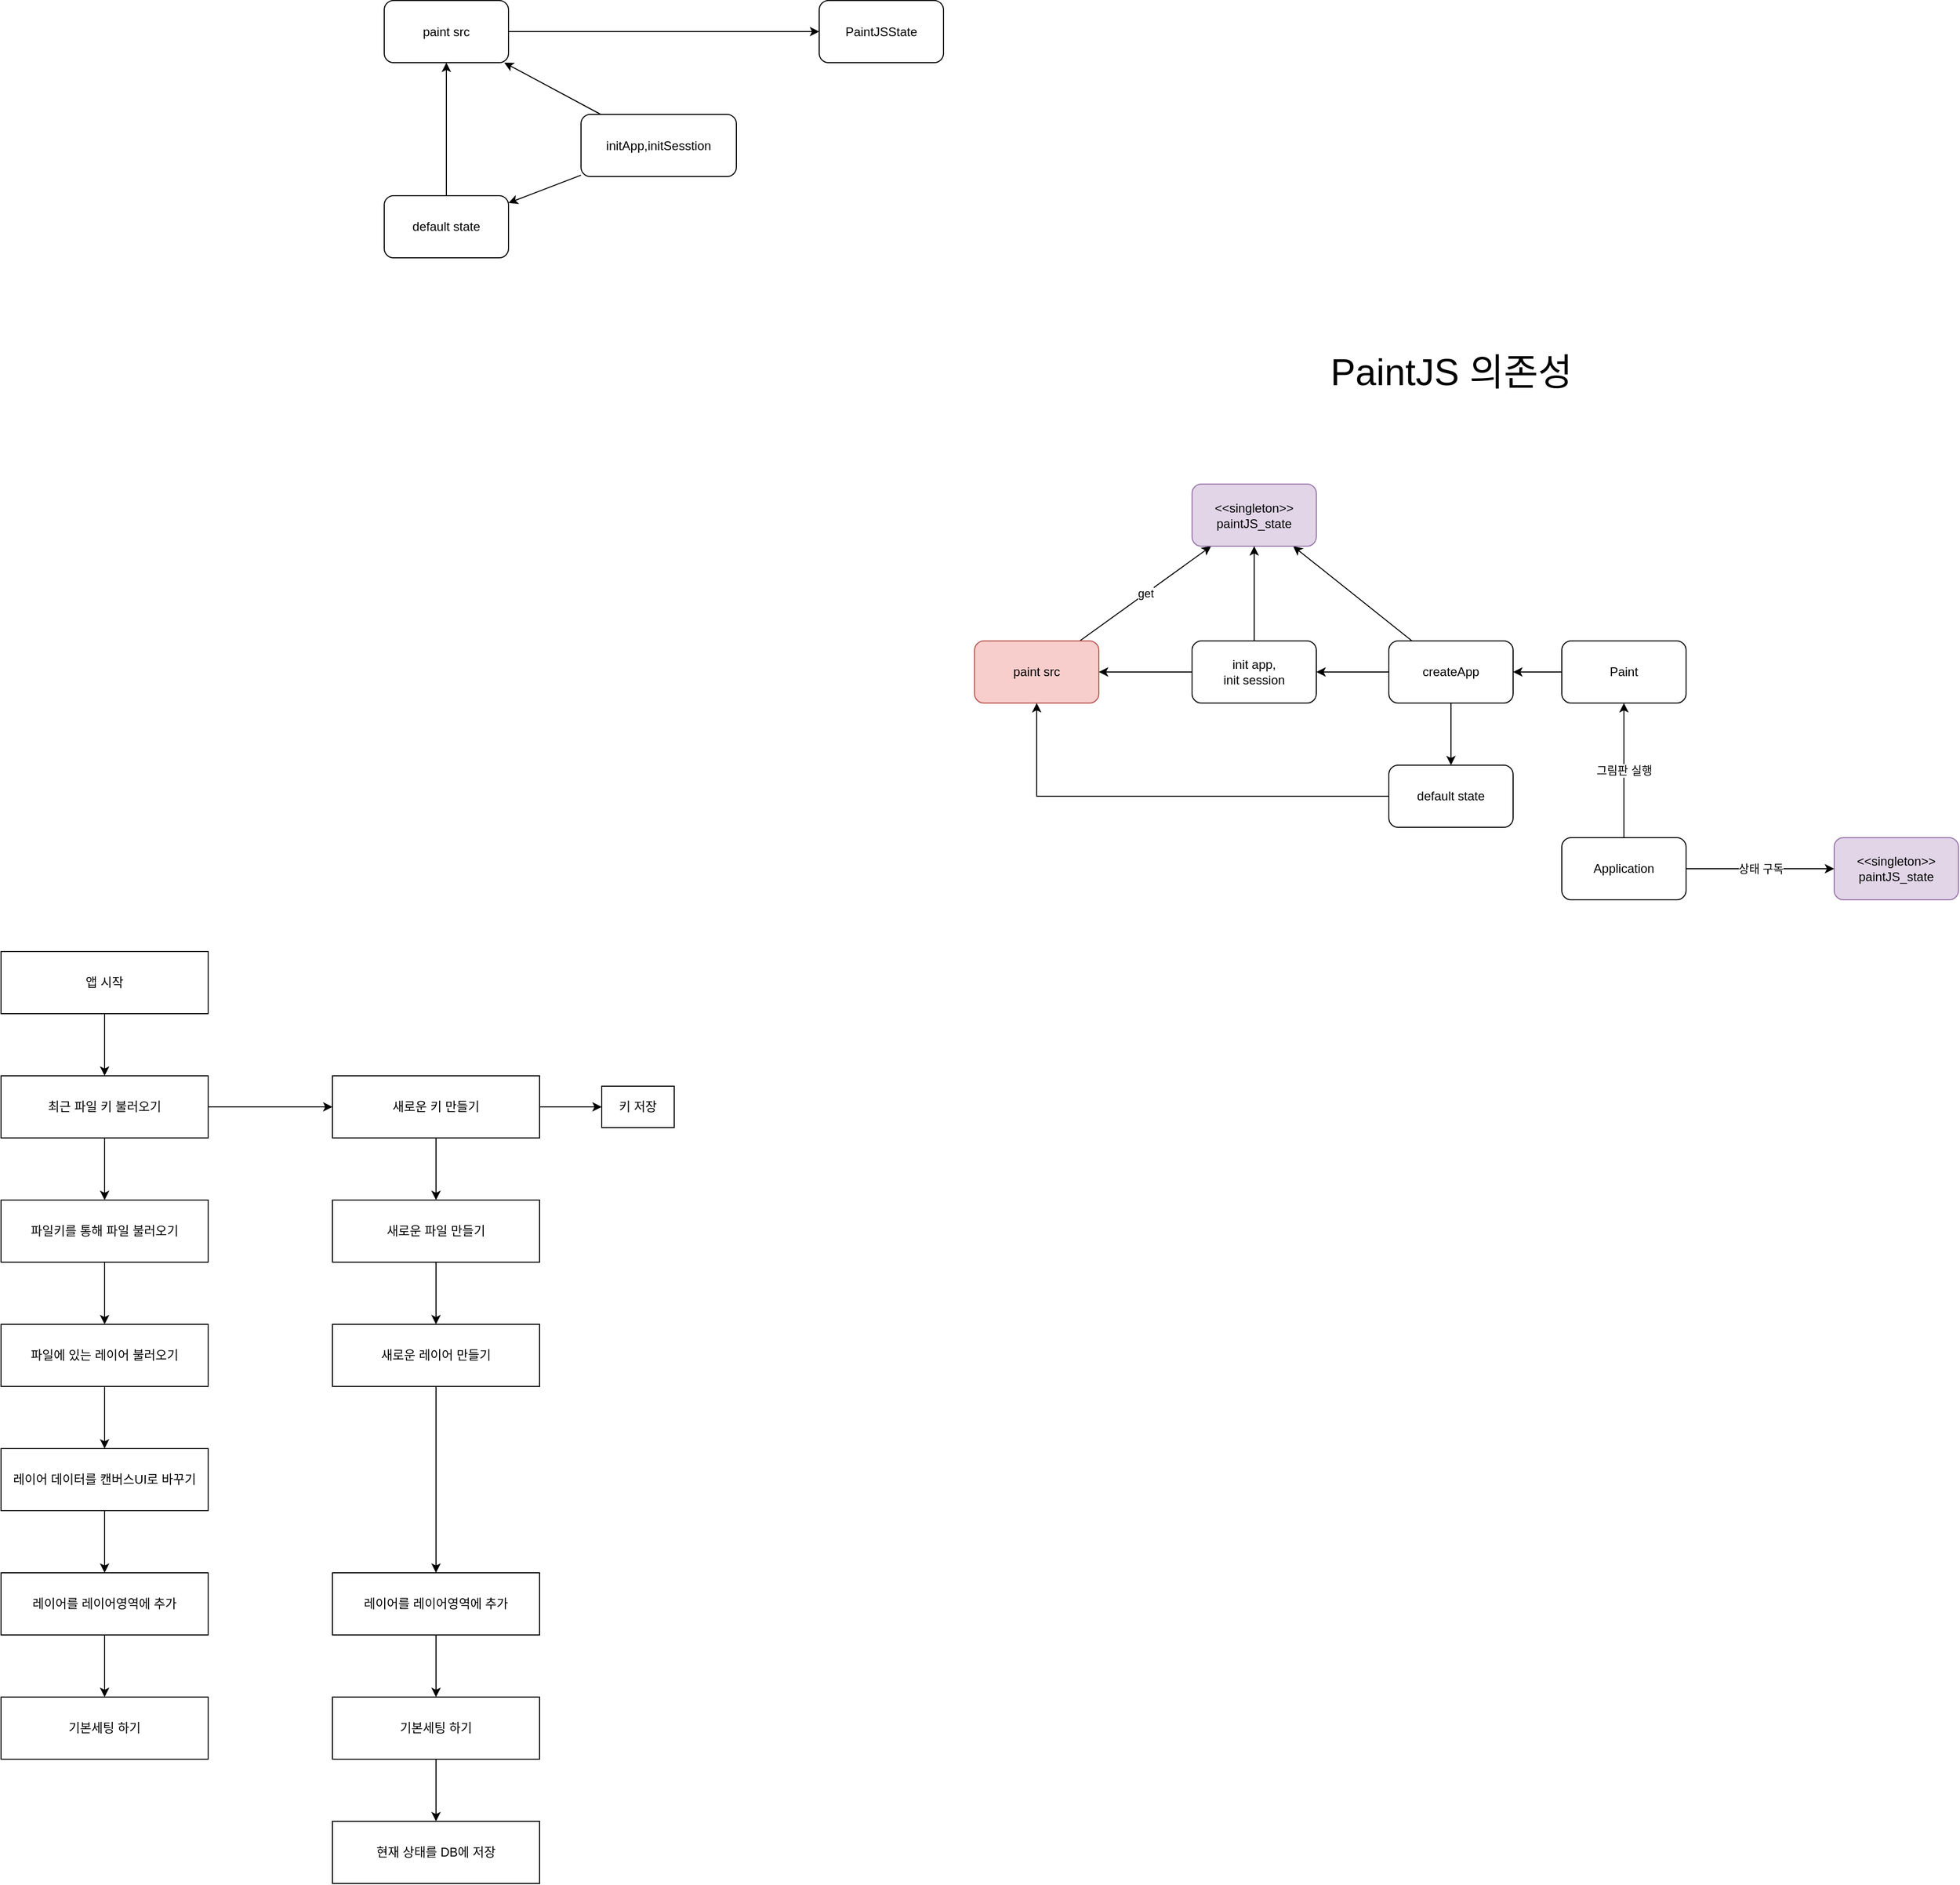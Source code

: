 <mxfile version="26.0.4">
  <diagram name="페이지-1" id="R6UscsuwygDOBOQ2WdLZ">
    <mxGraphModel dx="2336" dy="785" grid="1" gridSize="10" guides="1" tooltips="1" connect="1" arrows="1" fold="1" page="1" pageScale="1" pageWidth="827" pageHeight="1169" math="0" shadow="0">
      <root>
        <mxCell id="0" />
        <mxCell id="1" parent="0" />
        <mxCell id="ijIBmjhym2byQwiykt7W-40" value="PaintJSState" style="rounded=1;whiteSpace=wrap;html=1;" parent="1" vertex="1">
          <mxGeometry x="-10" y="41.5" width="120" height="60" as="geometry" />
        </mxCell>
        <mxCell id="ijIBmjhym2byQwiykt7W-41" style="edgeStyle=orthogonalEdgeStyle;rounded=0;orthogonalLoop=1;jettySize=auto;html=1;" parent="1" source="ijIBmjhym2byQwiykt7W-42" target="ijIBmjhym2byQwiykt7W-40" edge="1">
          <mxGeometry relative="1" as="geometry" />
        </mxCell>
        <mxCell id="ijIBmjhym2byQwiykt7W-42" value="paint src" style="rounded=1;whiteSpace=wrap;html=1;" parent="1" vertex="1">
          <mxGeometry x="-430" y="41.5" width="120" height="60" as="geometry" />
        </mxCell>
        <mxCell id="ijIBmjhym2byQwiykt7W-43" style="edgeStyle=orthogonalEdgeStyle;rounded=0;orthogonalLoop=1;jettySize=auto;html=1;" parent="1" source="ijIBmjhym2byQwiykt7W-47" target="ijIBmjhym2byQwiykt7W-42" edge="1">
          <mxGeometry relative="1" as="geometry">
            <mxPoint x="-370" y="231.5" as="sourcePoint" />
          </mxGeometry>
        </mxCell>
        <mxCell id="ijIBmjhym2byQwiykt7W-44" style="rounded=0;orthogonalLoop=1;jettySize=auto;html=1;" parent="1" source="ijIBmjhym2byQwiykt7W-46" target="ijIBmjhym2byQwiykt7W-42" edge="1">
          <mxGeometry relative="1" as="geometry" />
        </mxCell>
        <mxCell id="ijIBmjhym2byQwiykt7W-45" style="rounded=0;orthogonalLoop=1;jettySize=auto;html=1;" parent="1" source="ijIBmjhym2byQwiykt7W-46" target="ijIBmjhym2byQwiykt7W-47" edge="1">
          <mxGeometry relative="1" as="geometry">
            <mxPoint x="-310" y="238.5" as="targetPoint" />
          </mxGeometry>
        </mxCell>
        <mxCell id="ijIBmjhym2byQwiykt7W-46" value="initApp,initSesstion" style="rounded=1;whiteSpace=wrap;html=1;" parent="1" vertex="1">
          <mxGeometry x="-240" y="151.5" width="150" height="60" as="geometry" />
        </mxCell>
        <mxCell id="ijIBmjhym2byQwiykt7W-47" value="default state" style="rounded=1;whiteSpace=wrap;html=1;" parent="1" vertex="1">
          <mxGeometry x="-430" y="230" width="120" height="60" as="geometry" />
        </mxCell>
        <mxCell id="ijIBmjhym2byQwiykt7W-90" style="edgeStyle=orthogonalEdgeStyle;rounded=0;orthogonalLoop=1;jettySize=auto;html=1;" parent="1" source="ijIBmjhym2byQwiykt7W-66" target="ijIBmjhym2byQwiykt7W-89" edge="1">
          <mxGeometry relative="1" as="geometry" />
        </mxCell>
        <mxCell id="ijIBmjhym2byQwiykt7W-66" value="Paint" style="rounded=1;whiteSpace=wrap;html=1;" parent="1" vertex="1">
          <mxGeometry x="707" y="660" width="120" height="60" as="geometry" />
        </mxCell>
        <mxCell id="ijIBmjhym2byQwiykt7W-120" value="get" style="rounded=0;orthogonalLoop=1;jettySize=auto;html=1;" parent="1" source="ijIBmjhym2byQwiykt7W-88" target="ijIBmjhym2byQwiykt7W-112" edge="1">
          <mxGeometry relative="1" as="geometry" />
        </mxCell>
        <mxCell id="ijIBmjhym2byQwiykt7W-88" value="paint src" style="rounded=1;whiteSpace=wrap;html=1;fillColor=#f8cecc;strokeColor=#b85450;" parent="1" vertex="1">
          <mxGeometry x="140" y="660" width="120" height="60" as="geometry" />
        </mxCell>
        <mxCell id="ijIBmjhym2byQwiykt7W-91" style="edgeStyle=orthogonalEdgeStyle;rounded=0;orthogonalLoop=1;jettySize=auto;html=1;" parent="1" source="ijIBmjhym2byQwiykt7W-89" target="XYFyysq1rzf5MoELiQKB-8" edge="1">
          <mxGeometry relative="1" as="geometry">
            <mxPoint x="540" y="790" as="targetPoint" />
          </mxGeometry>
        </mxCell>
        <mxCell id="ijIBmjhym2byQwiykt7W-115" value="" style="rounded=0;orthogonalLoop=1;jettySize=auto;html=1;" parent="1" source="ijIBmjhym2byQwiykt7W-89" target="ijIBmjhym2byQwiykt7W-112" edge="1">
          <mxGeometry relative="1" as="geometry" />
        </mxCell>
        <mxCell id="ijIBmjhym2byQwiykt7W-89" value="createApp" style="rounded=1;whiteSpace=wrap;html=1;" parent="1" vertex="1">
          <mxGeometry x="540" y="660" width="120" height="60" as="geometry" />
        </mxCell>
        <mxCell id="ijIBmjhym2byQwiykt7W-110" value="&amp;lt;&amp;lt;singleton&amp;gt;&amp;gt;&lt;br&gt;paintJS_state" style="rounded=1;whiteSpace=wrap;html=1;fillColor=#e1d5e7;strokeColor=#9673a6;" parent="1" vertex="1">
          <mxGeometry x="970" y="850" width="120" height="60" as="geometry" />
        </mxCell>
        <mxCell id="ijIBmjhym2byQwiykt7W-112" value="&amp;lt;&amp;lt;singleton&amp;gt;&amp;gt;&lt;br&gt;paintJS_state" style="rounded=1;whiteSpace=wrap;html=1;fillColor=#e1d5e7;strokeColor=#9673a6;" parent="1" vertex="1">
          <mxGeometry x="350" y="508.5" width="120" height="60" as="geometry" />
        </mxCell>
        <mxCell id="ijIBmjhym2byQwiykt7W-128" style="rounded=0;orthogonalLoop=1;jettySize=auto;html=1;" parent="1" source="ijIBmjhym2byQwiykt7W-89" target="ijIBmjhym2byQwiykt7W-134" edge="1">
          <mxGeometry relative="1" as="geometry">
            <mxPoint x="670" y="914.029" as="targetPoint" />
            <mxPoint x="600" y="508.5" as="sourcePoint" />
          </mxGeometry>
        </mxCell>
        <mxCell id="XYFyysq1rzf5MoELiQKB-12" style="edgeStyle=orthogonalEdgeStyle;rounded=0;orthogonalLoop=1;jettySize=auto;html=1;" parent="1" source="ijIBmjhym2byQwiykt7W-134" target="ijIBmjhym2byQwiykt7W-88" edge="1">
          <mxGeometry relative="1" as="geometry" />
        </mxCell>
        <mxCell id="ijIBmjhym2byQwiykt7W-134" value="default state" style="rounded=1;whiteSpace=wrap;html=1;" parent="1" vertex="1">
          <mxGeometry x="540" y="780" width="120" height="60" as="geometry" />
        </mxCell>
        <mxCell id="XYFyysq1rzf5MoELiQKB-6" value="상태 구독" style="edgeStyle=orthogonalEdgeStyle;rounded=0;orthogonalLoop=1;jettySize=auto;html=1;" parent="1" source="XYFyysq1rzf5MoELiQKB-2" target="ijIBmjhym2byQwiykt7W-110" edge="1">
          <mxGeometry relative="1" as="geometry" />
        </mxCell>
        <mxCell id="XYFyysq1rzf5MoELiQKB-7" value="그림판 실행" style="edgeStyle=orthogonalEdgeStyle;rounded=0;orthogonalLoop=1;jettySize=auto;html=1;" parent="1" source="XYFyysq1rzf5MoELiQKB-2" target="ijIBmjhym2byQwiykt7W-66" edge="1">
          <mxGeometry relative="1" as="geometry" />
        </mxCell>
        <mxCell id="XYFyysq1rzf5MoELiQKB-2" value="Application" style="rounded=1;whiteSpace=wrap;html=1;" parent="1" vertex="1">
          <mxGeometry x="707" y="850" width="120" height="60" as="geometry" />
        </mxCell>
        <mxCell id="XYFyysq1rzf5MoELiQKB-9" style="edgeStyle=orthogonalEdgeStyle;rounded=0;orthogonalLoop=1;jettySize=auto;html=1;" parent="1" source="XYFyysq1rzf5MoELiQKB-8" target="ijIBmjhym2byQwiykt7W-88" edge="1">
          <mxGeometry relative="1" as="geometry" />
        </mxCell>
        <mxCell id="XYFyysq1rzf5MoELiQKB-10" style="edgeStyle=orthogonalEdgeStyle;rounded=0;orthogonalLoop=1;jettySize=auto;html=1;" parent="1" source="XYFyysq1rzf5MoELiQKB-8" target="ijIBmjhym2byQwiykt7W-112" edge="1">
          <mxGeometry relative="1" as="geometry" />
        </mxCell>
        <mxCell id="XYFyysq1rzf5MoELiQKB-8" value="init app,&lt;div&gt;init session&lt;/div&gt;" style="rounded=1;whiteSpace=wrap;html=1;" parent="1" vertex="1">
          <mxGeometry x="350" y="660" width="120" height="60" as="geometry" />
        </mxCell>
        <mxCell id="XYFyysq1rzf5MoELiQKB-11" value="&lt;font style=&quot;font-size: 36px;&quot;&gt;PaintJS 의존성&lt;/font&gt;" style="text;html=1;align=center;verticalAlign=middle;resizable=0;points=[];autosize=1;strokeColor=none;fillColor=none;" parent="1" vertex="1">
          <mxGeometry x="465" y="370" width="270" height="60" as="geometry" />
        </mxCell>
        <mxCell id="AAlg2MMWl-rsjKI6dOD7-21" style="edgeStyle=orthogonalEdgeStyle;rounded=0;orthogonalLoop=1;jettySize=auto;html=1;" edge="1" parent="1" source="AAlg2MMWl-rsjKI6dOD7-1" target="AAlg2MMWl-rsjKI6dOD7-2">
          <mxGeometry relative="1" as="geometry" />
        </mxCell>
        <mxCell id="AAlg2MMWl-rsjKI6dOD7-1" value="앱 시작" style="rounded=0;whiteSpace=wrap;html=1;" vertex="1" parent="1">
          <mxGeometry x="-800" y="960" width="200" height="60" as="geometry" />
        </mxCell>
        <mxCell id="AAlg2MMWl-rsjKI6dOD7-6" style="edgeStyle=orthogonalEdgeStyle;rounded=0;orthogonalLoop=1;jettySize=auto;html=1;" edge="1" parent="1" source="AAlg2MMWl-rsjKI6dOD7-2" target="AAlg2MMWl-rsjKI6dOD7-3">
          <mxGeometry relative="1" as="geometry" />
        </mxCell>
        <mxCell id="AAlg2MMWl-rsjKI6dOD7-10" style="edgeStyle=orthogonalEdgeStyle;rounded=0;orthogonalLoop=1;jettySize=auto;html=1;" edge="1" parent="1" source="AAlg2MMWl-rsjKI6dOD7-2" target="AAlg2MMWl-rsjKI6dOD7-9">
          <mxGeometry relative="1" as="geometry" />
        </mxCell>
        <mxCell id="AAlg2MMWl-rsjKI6dOD7-2" value="최근 파일 키 불러오기" style="rounded=0;whiteSpace=wrap;html=1;" vertex="1" parent="1">
          <mxGeometry x="-800" y="1080" width="200" height="60" as="geometry" />
        </mxCell>
        <mxCell id="AAlg2MMWl-rsjKI6dOD7-5" style="edgeStyle=orthogonalEdgeStyle;rounded=0;orthogonalLoop=1;jettySize=auto;html=1;" edge="1" parent="1" source="AAlg2MMWl-rsjKI6dOD7-3" target="AAlg2MMWl-rsjKI6dOD7-4">
          <mxGeometry relative="1" as="geometry" />
        </mxCell>
        <mxCell id="AAlg2MMWl-rsjKI6dOD7-3" value="파일키를 통해 파일 불러오기" style="rounded=0;whiteSpace=wrap;html=1;" vertex="1" parent="1">
          <mxGeometry x="-800" y="1200" width="200" height="60" as="geometry" />
        </mxCell>
        <mxCell id="AAlg2MMWl-rsjKI6dOD7-8" style="edgeStyle=orthogonalEdgeStyle;rounded=0;orthogonalLoop=1;jettySize=auto;html=1;" edge="1" parent="1" source="AAlg2MMWl-rsjKI6dOD7-4" target="AAlg2MMWl-rsjKI6dOD7-7">
          <mxGeometry relative="1" as="geometry" />
        </mxCell>
        <mxCell id="AAlg2MMWl-rsjKI6dOD7-4" value="파일에 있는 레이어 불러오기" style="rounded=0;whiteSpace=wrap;html=1;" vertex="1" parent="1">
          <mxGeometry x="-800" y="1320" width="200" height="60" as="geometry" />
        </mxCell>
        <mxCell id="AAlg2MMWl-rsjKI6dOD7-27" style="edgeStyle=orthogonalEdgeStyle;rounded=0;orthogonalLoop=1;jettySize=auto;html=1;" edge="1" parent="1" source="AAlg2MMWl-rsjKI6dOD7-7" target="AAlg2MMWl-rsjKI6dOD7-26">
          <mxGeometry relative="1" as="geometry" />
        </mxCell>
        <mxCell id="AAlg2MMWl-rsjKI6dOD7-7" value="레이어 데이터를 캔버스UI로 바꾸기" style="rounded=0;whiteSpace=wrap;html=1;" vertex="1" parent="1">
          <mxGeometry x="-800" y="1440" width="200" height="60" as="geometry" />
        </mxCell>
        <mxCell id="AAlg2MMWl-rsjKI6dOD7-33" style="edgeStyle=orthogonalEdgeStyle;rounded=0;orthogonalLoop=1;jettySize=auto;html=1;" edge="1" parent="1" source="AAlg2MMWl-rsjKI6dOD7-9" target="AAlg2MMWl-rsjKI6dOD7-32">
          <mxGeometry relative="1" as="geometry" />
        </mxCell>
        <mxCell id="AAlg2MMWl-rsjKI6dOD7-36" style="edgeStyle=orthogonalEdgeStyle;rounded=0;orthogonalLoop=1;jettySize=auto;html=1;" edge="1" parent="1" source="AAlg2MMWl-rsjKI6dOD7-9" target="AAlg2MMWl-rsjKI6dOD7-30">
          <mxGeometry relative="1" as="geometry" />
        </mxCell>
        <mxCell id="AAlg2MMWl-rsjKI6dOD7-9" value="새로운 키 만들기" style="rounded=0;whiteSpace=wrap;html=1;" vertex="1" parent="1">
          <mxGeometry x="-480" y="1080" width="200" height="60" as="geometry" />
        </mxCell>
        <mxCell id="AAlg2MMWl-rsjKI6dOD7-18" style="edgeStyle=orthogonalEdgeStyle;rounded=0;orthogonalLoop=1;jettySize=auto;html=1;" edge="1" parent="1" source="AAlg2MMWl-rsjKI6dOD7-11" target="AAlg2MMWl-rsjKI6dOD7-17">
          <mxGeometry relative="1" as="geometry" />
        </mxCell>
        <mxCell id="AAlg2MMWl-rsjKI6dOD7-11" value="새로운 레이어 만들기" style="rounded=0;whiteSpace=wrap;html=1;" vertex="1" parent="1">
          <mxGeometry x="-480" y="1320" width="200" height="60" as="geometry" />
        </mxCell>
        <mxCell id="AAlg2MMWl-rsjKI6dOD7-25" style="edgeStyle=orthogonalEdgeStyle;rounded=0;orthogonalLoop=1;jettySize=auto;html=1;" edge="1" parent="1" source="AAlg2MMWl-rsjKI6dOD7-12" target="AAlg2MMWl-rsjKI6dOD7-22">
          <mxGeometry relative="1" as="geometry" />
        </mxCell>
        <mxCell id="AAlg2MMWl-rsjKI6dOD7-12" value="기본세팅 하기" style="rounded=0;whiteSpace=wrap;html=1;" vertex="1" parent="1">
          <mxGeometry x="-480" y="1680" width="200" height="60" as="geometry" />
        </mxCell>
        <mxCell id="AAlg2MMWl-rsjKI6dOD7-20" style="edgeStyle=orthogonalEdgeStyle;rounded=0;orthogonalLoop=1;jettySize=auto;html=1;" edge="1" parent="1" source="AAlg2MMWl-rsjKI6dOD7-17" target="AAlg2MMWl-rsjKI6dOD7-12">
          <mxGeometry relative="1" as="geometry" />
        </mxCell>
        <mxCell id="AAlg2MMWl-rsjKI6dOD7-17" value="레이어를 레이어영역에 추가" style="rounded=0;whiteSpace=wrap;html=1;" vertex="1" parent="1">
          <mxGeometry x="-480" y="1560" width="200" height="60" as="geometry" />
        </mxCell>
        <mxCell id="AAlg2MMWl-rsjKI6dOD7-22" value="현재 상태를 DB에 저장" style="rounded=0;whiteSpace=wrap;html=1;" vertex="1" parent="1">
          <mxGeometry x="-480" y="1800" width="200" height="60" as="geometry" />
        </mxCell>
        <mxCell id="AAlg2MMWl-rsjKI6dOD7-29" style="edgeStyle=orthogonalEdgeStyle;rounded=0;orthogonalLoop=1;jettySize=auto;html=1;" edge="1" parent="1" source="AAlg2MMWl-rsjKI6dOD7-26" target="AAlg2MMWl-rsjKI6dOD7-28">
          <mxGeometry relative="1" as="geometry" />
        </mxCell>
        <mxCell id="AAlg2MMWl-rsjKI6dOD7-26" value="레이어를 레이어영역에 추가" style="rounded=0;whiteSpace=wrap;html=1;" vertex="1" parent="1">
          <mxGeometry x="-800" y="1560" width="200" height="60" as="geometry" />
        </mxCell>
        <mxCell id="AAlg2MMWl-rsjKI6dOD7-28" value="기본세팅 하기" style="rounded=0;whiteSpace=wrap;html=1;" vertex="1" parent="1">
          <mxGeometry x="-800" y="1680" width="200" height="60" as="geometry" />
        </mxCell>
        <mxCell id="AAlg2MMWl-rsjKI6dOD7-31" style="edgeStyle=orthogonalEdgeStyle;rounded=0;orthogonalLoop=1;jettySize=auto;html=1;" edge="1" parent="1" source="AAlg2MMWl-rsjKI6dOD7-30" target="AAlg2MMWl-rsjKI6dOD7-11">
          <mxGeometry relative="1" as="geometry" />
        </mxCell>
        <mxCell id="AAlg2MMWl-rsjKI6dOD7-30" value="새로운 파일 만들기" style="rounded=0;whiteSpace=wrap;html=1;" vertex="1" parent="1">
          <mxGeometry x="-480" y="1200" width="200" height="60" as="geometry" />
        </mxCell>
        <mxCell id="AAlg2MMWl-rsjKI6dOD7-32" value="키 저장" style="rounded=0;whiteSpace=wrap;html=1;" vertex="1" parent="1">
          <mxGeometry x="-220" y="1090" width="70" height="40" as="geometry" />
        </mxCell>
      </root>
    </mxGraphModel>
  </diagram>
</mxfile>
